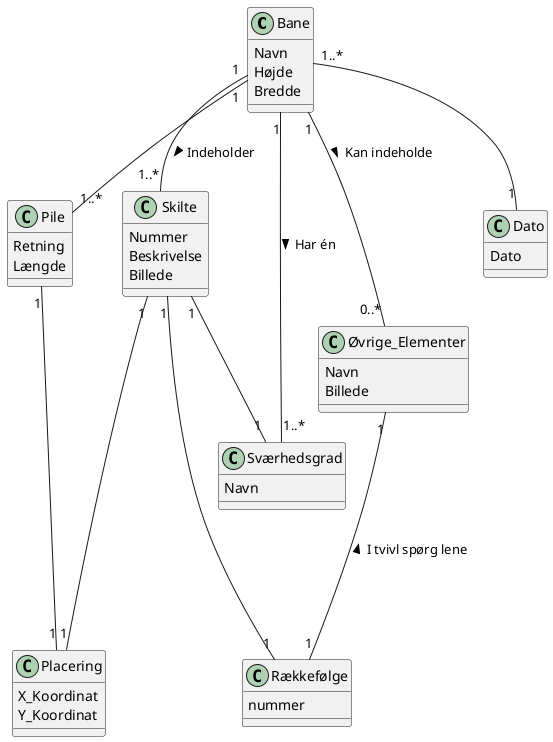 @startuml DomæneModel
class "Bane"{
    Navn
    Højde
    Bredde
}
class "Pile" {
    Retning
    Længde
}
class "Skilte"{
    Nummer
    Beskrivelse
    Billede
}
class "Øvrige_Elementer"{
    Navn
    Billede
}
class "Sværhedsgrad"{
    Navn
}
class "Dato"{
    Dato
}
class "Rækkefølge"{
    nummer
}
class "Placering"{
    X_Koordinat
    Y_Koordinat
}

Bane "1" -- "1..*" Sværhedsgrad: > Har én 
Bane "1" -- "1..*" Skilte: > Indeholder
Bane "1..*" -- "1" Dato
Bane "1"-- "0..*" Øvrige_Elementer: > Kan indeholde
Bane "1"--"1..*" Pile
Skilte "1" ---- "1" Rækkefølge
Skilte "1" -- "1" Placering
Skilte "1" -- "1" Sværhedsgrad
Pile "1" ---- "1" Placering
Øvrige_Elementer "1" -- "1" Rækkefølge: < I tvivl spørg lene

@enduml